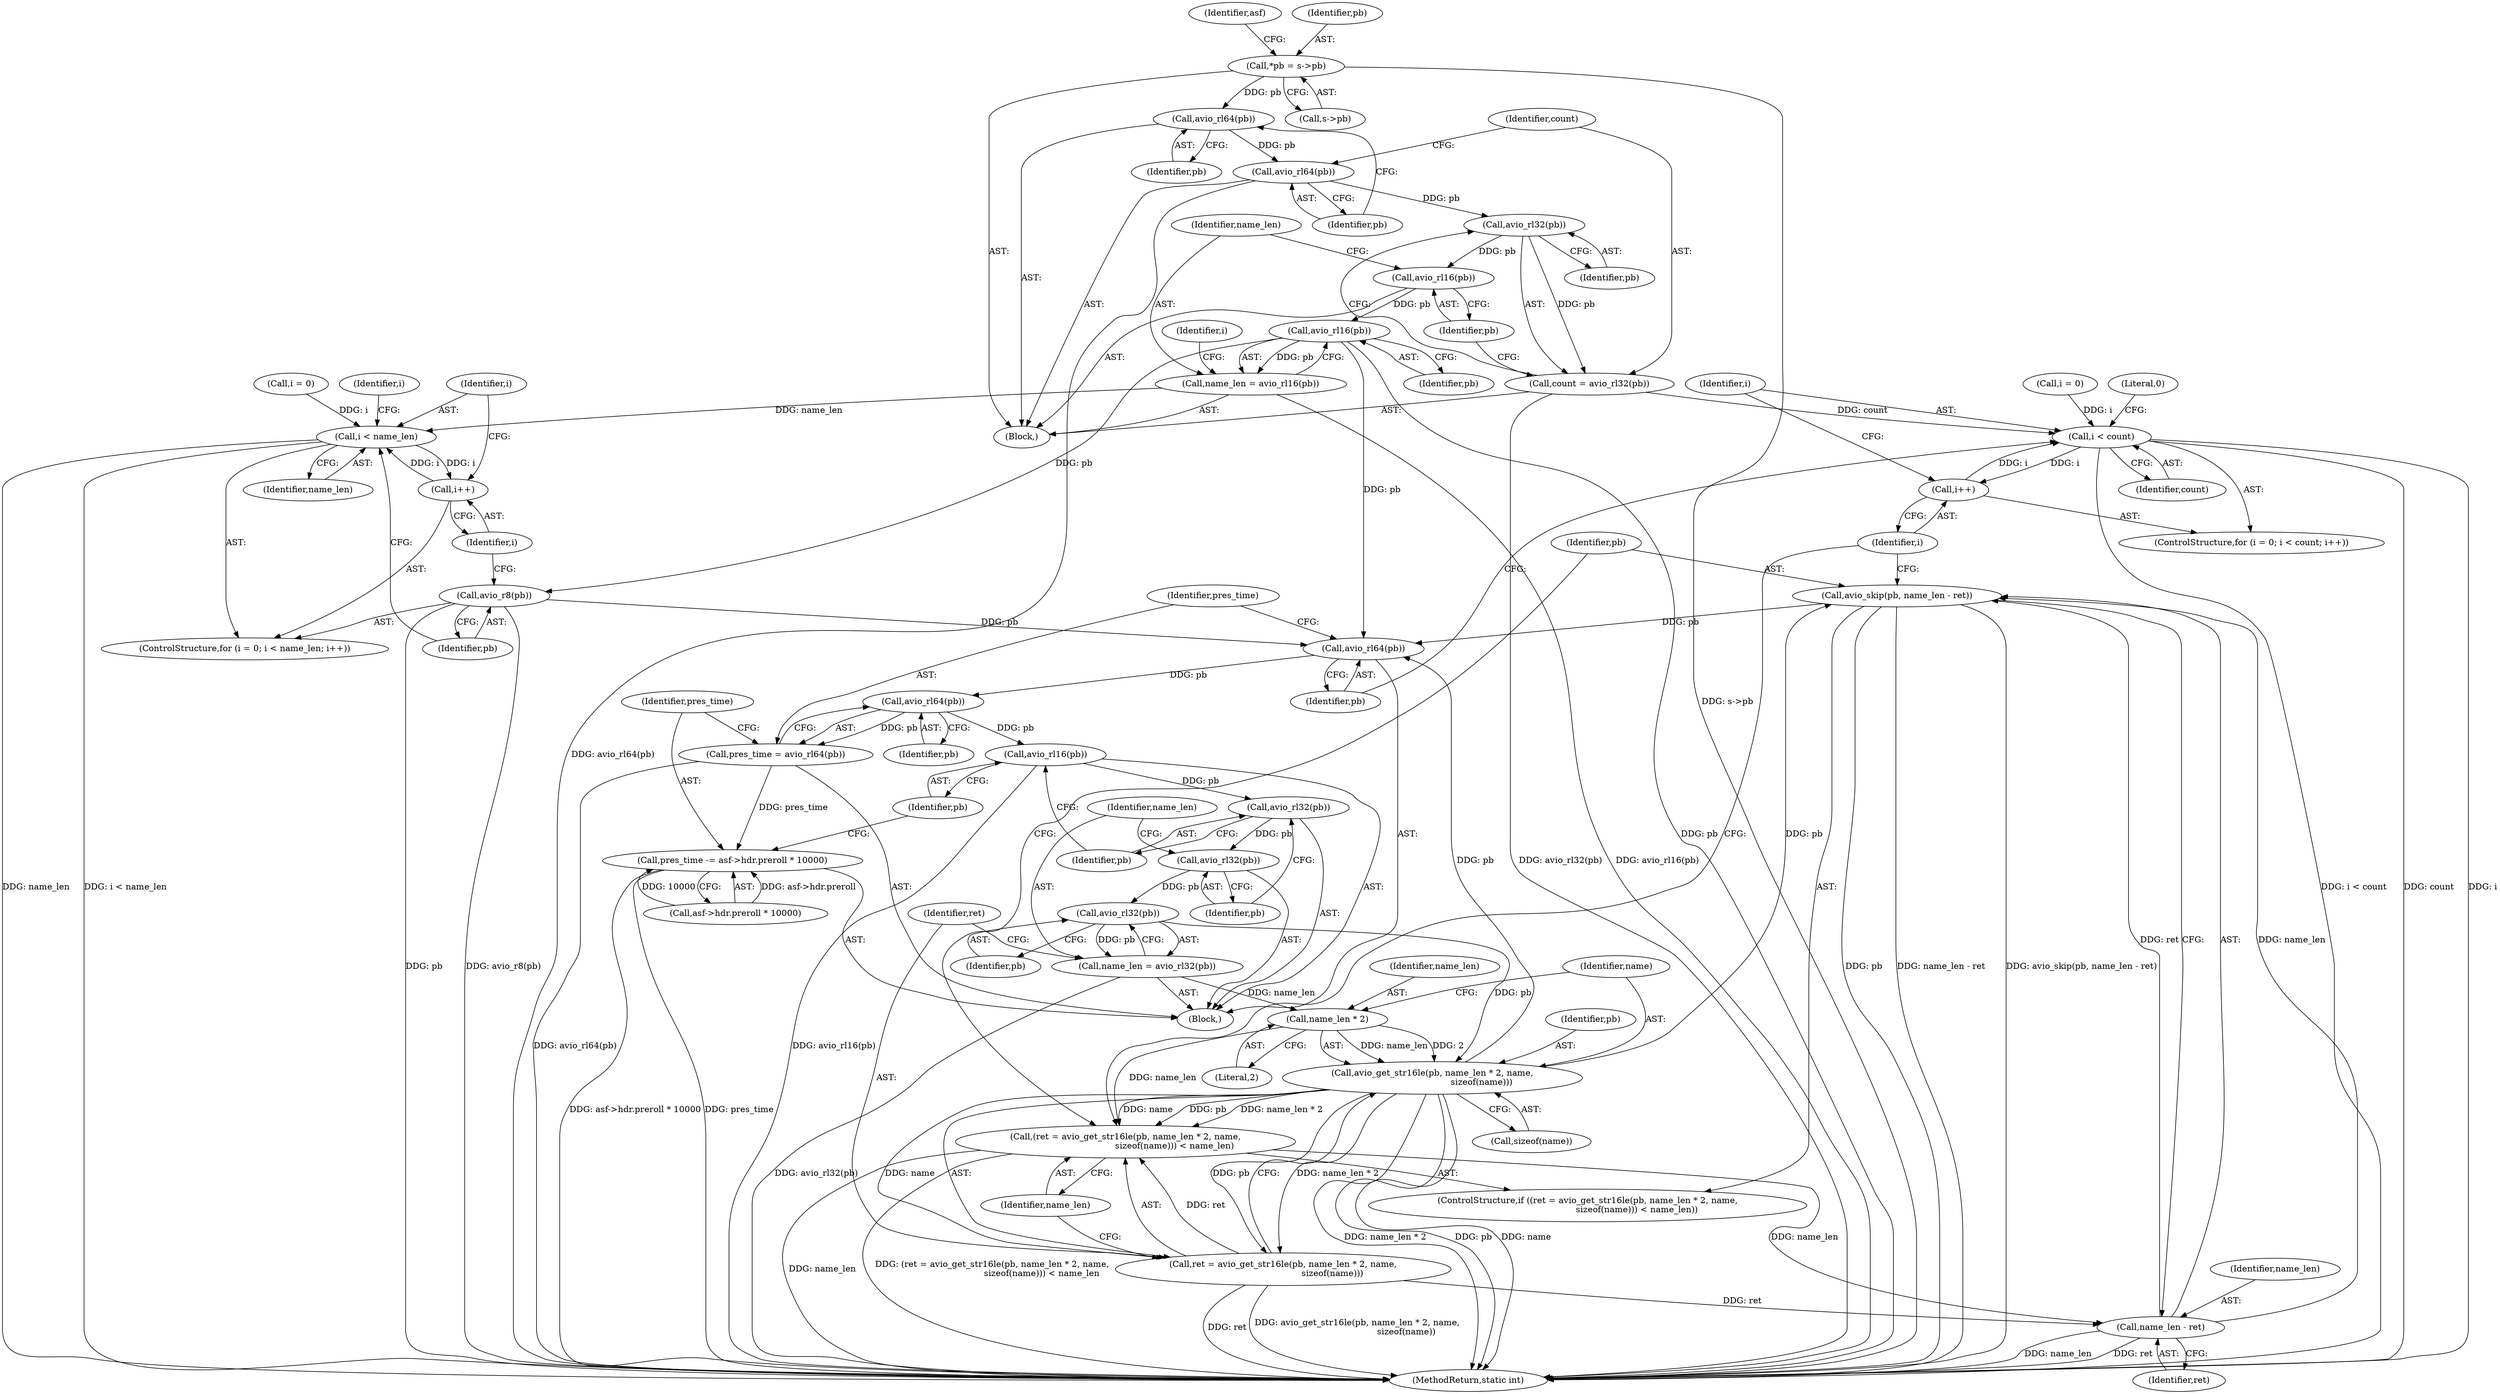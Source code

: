 digraph "1_FFmpeg_7f9ec5593e04827249e7aeb466da06a98a0d7329@pointer" {
"1000133" [label="(Call,avio_rl64(pb))"];
"1000117" [label="(Call,*pb = s->pb)"];
"1000135" [label="(Call,avio_rl64(pb))"];
"1000139" [label="(Call,avio_rl32(pb))"];
"1000137" [label="(Call,count = avio_rl32(pb))"];
"1000162" [label="(Call,i < count)"];
"1000165" [label="(Call,i++)"];
"1000141" [label="(Call,avio_rl16(pb))"];
"1000145" [label="(Call,avio_rl16(pb))"];
"1000143" [label="(Call,name_len = avio_rl16(pb))"];
"1000151" [label="(Call,i < name_len)"];
"1000154" [label="(Call,i++)"];
"1000156" [label="(Call,avio_r8(pb))"];
"1000170" [label="(Call,avio_rl64(pb))"];
"1000174" [label="(Call,avio_rl64(pb))"];
"1000172" [label="(Call,pres_time = avio_rl64(pb))"];
"1000176" [label="(Call,pres_time -= asf->hdr.preroll * 10000)"];
"1000185" [label="(Call,avio_rl16(pb))"];
"1000187" [label="(Call,avio_rl32(pb))"];
"1000189" [label="(Call,avio_rl32(pb))"];
"1000193" [label="(Call,avio_rl32(pb))"];
"1000191" [label="(Call,name_len = avio_rl32(pb))"];
"1000201" [label="(Call,name_len * 2)"];
"1000199" [label="(Call,avio_get_str16le(pb, name_len * 2, name,\n                                    sizeof(name)))"];
"1000196" [label="(Call,(ret = avio_get_str16le(pb, name_len * 2, name,\n                                    sizeof(name))) < name_len)"];
"1000210" [label="(Call,name_len - ret)"];
"1000208" [label="(Call,avio_skip(pb, name_len - ret))"];
"1000197" [label="(Call,ret = avio_get_str16le(pb, name_len * 2, name,\n                                    sizeof(name)))"];
"1000187" [label="(Call,avio_rl32(pb))"];
"1000146" [label="(Identifier,pb)"];
"1000176" [label="(Call,pres_time -= asf->hdr.preroll * 10000)"];
"1000145" [label="(Call,avio_rl16(pb))"];
"1000192" [label="(Identifier,name_len)"];
"1000203" [label="(Literal,2)"];
"1000172" [label="(Call,pres_time = avio_rl64(pb))"];
"1000140" [label="(Identifier,pb)"];
"1000142" [label="(Identifier,pb)"];
"1000165" [label="(Call,i++)"];
"1000185" [label="(Call,avio_rl16(pb))"];
"1000209" [label="(Identifier,pb)"];
"1000193" [label="(Call,avio_rl32(pb))"];
"1000115" [label="(Block,)"];
"1000119" [label="(Call,s->pb)"];
"1000186" [label="(Identifier,pb)"];
"1000212" [label="(Identifier,ret)"];
"1000189" [label="(Call,avio_rl32(pb))"];
"1000170" [label="(Call,avio_rl64(pb))"];
"1000137" [label="(Call,count = avio_rl32(pb))"];
"1000160" [label="(Identifier,i)"];
"1000199" [label="(Call,avio_get_str16le(pb, name_len * 2, name,\n                                    sizeof(name)))"];
"1000155" [label="(Identifier,i)"];
"1000175" [label="(Identifier,pb)"];
"1000164" [label="(Identifier,count)"];
"1000197" [label="(Call,ret = avio_get_str16le(pb, name_len * 2, name,\n                                    sizeof(name)))"];
"1000163" [label="(Identifier,i)"];
"1000204" [label="(Identifier,name)"];
"1000144" [label="(Identifier,name_len)"];
"1000162" [label="(Call,i < count)"];
"1000124" [label="(Identifier,asf)"];
"1000136" [label="(Identifier,pb)"];
"1000143" [label="(Call,name_len = avio_rl16(pb))"];
"1000166" [label="(Identifier,i)"];
"1000147" [label="(ControlStructure,for (i = 0; i < name_len; i++))"];
"1000152" [label="(Identifier,i)"];
"1000177" [label="(Identifier,pres_time)"];
"1000134" [label="(Identifier,pb)"];
"1000190" [label="(Identifier,pb)"];
"1000194" [label="(Identifier,pb)"];
"1000159" [label="(Call,i = 0)"];
"1000148" [label="(Call,i = 0)"];
"1000167" [label="(Block,)"];
"1000198" [label="(Identifier,ret)"];
"1000138" [label="(Identifier,count)"];
"1000117" [label="(Call,*pb = s->pb)"];
"1000135" [label="(Call,avio_rl64(pb))"];
"1000195" [label="(ControlStructure,if ((ret = avio_get_str16le(pb, name_len * 2, name,\n                                    sizeof(name))) < name_len))"];
"1000178" [label="(Call,asf->hdr.preroll * 10000)"];
"1000174" [label="(Call,avio_rl64(pb))"];
"1000196" [label="(Call,(ret = avio_get_str16le(pb, name_len * 2, name,\n                                    sizeof(name))) < name_len)"];
"1000208" [label="(Call,avio_skip(pb, name_len - ret))"];
"1000157" [label="(Identifier,pb)"];
"1000188" [label="(Identifier,pb)"];
"1000158" [label="(ControlStructure,for (i = 0; i < count; i++))"];
"1000139" [label="(Call,avio_rl32(pb))"];
"1000211" [label="(Identifier,name_len)"];
"1000153" [label="(Identifier,name_len)"];
"1000171" [label="(Identifier,pb)"];
"1000191" [label="(Call,name_len = avio_rl32(pb))"];
"1000173" [label="(Identifier,pres_time)"];
"1000156" [label="(Call,avio_r8(pb))"];
"1000215" [label="(Literal,0)"];
"1000149" [label="(Identifier,i)"];
"1000151" [label="(Call,i < name_len)"];
"1000216" [label="(MethodReturn,static int)"];
"1000205" [label="(Call,sizeof(name))"];
"1000141" [label="(Call,avio_rl16(pb))"];
"1000207" [label="(Identifier,name_len)"];
"1000202" [label="(Identifier,name_len)"];
"1000133" [label="(Call,avio_rl64(pb))"];
"1000154" [label="(Call,i++)"];
"1000118" [label="(Identifier,pb)"];
"1000201" [label="(Call,name_len * 2)"];
"1000200" [label="(Identifier,pb)"];
"1000210" [label="(Call,name_len - ret)"];
"1000133" -> "1000115"  [label="AST: "];
"1000133" -> "1000134"  [label="CFG: "];
"1000134" -> "1000133"  [label="AST: "];
"1000136" -> "1000133"  [label="CFG: "];
"1000117" -> "1000133"  [label="DDG: pb"];
"1000133" -> "1000135"  [label="DDG: pb"];
"1000117" -> "1000115"  [label="AST: "];
"1000117" -> "1000119"  [label="CFG: "];
"1000118" -> "1000117"  [label="AST: "];
"1000119" -> "1000117"  [label="AST: "];
"1000124" -> "1000117"  [label="CFG: "];
"1000117" -> "1000216"  [label="DDG: s->pb"];
"1000135" -> "1000115"  [label="AST: "];
"1000135" -> "1000136"  [label="CFG: "];
"1000136" -> "1000135"  [label="AST: "];
"1000138" -> "1000135"  [label="CFG: "];
"1000135" -> "1000216"  [label="DDG: avio_rl64(pb)"];
"1000135" -> "1000139"  [label="DDG: pb"];
"1000139" -> "1000137"  [label="AST: "];
"1000139" -> "1000140"  [label="CFG: "];
"1000140" -> "1000139"  [label="AST: "];
"1000137" -> "1000139"  [label="CFG: "];
"1000139" -> "1000137"  [label="DDG: pb"];
"1000139" -> "1000141"  [label="DDG: pb"];
"1000137" -> "1000115"  [label="AST: "];
"1000138" -> "1000137"  [label="AST: "];
"1000142" -> "1000137"  [label="CFG: "];
"1000137" -> "1000216"  [label="DDG: avio_rl32(pb)"];
"1000137" -> "1000162"  [label="DDG: count"];
"1000162" -> "1000158"  [label="AST: "];
"1000162" -> "1000164"  [label="CFG: "];
"1000163" -> "1000162"  [label="AST: "];
"1000164" -> "1000162"  [label="AST: "];
"1000171" -> "1000162"  [label="CFG: "];
"1000215" -> "1000162"  [label="CFG: "];
"1000162" -> "1000216"  [label="DDG: count"];
"1000162" -> "1000216"  [label="DDG: i"];
"1000162" -> "1000216"  [label="DDG: i < count"];
"1000159" -> "1000162"  [label="DDG: i"];
"1000165" -> "1000162"  [label="DDG: i"];
"1000162" -> "1000165"  [label="DDG: i"];
"1000165" -> "1000158"  [label="AST: "];
"1000165" -> "1000166"  [label="CFG: "];
"1000166" -> "1000165"  [label="AST: "];
"1000163" -> "1000165"  [label="CFG: "];
"1000141" -> "1000115"  [label="AST: "];
"1000141" -> "1000142"  [label="CFG: "];
"1000142" -> "1000141"  [label="AST: "];
"1000144" -> "1000141"  [label="CFG: "];
"1000141" -> "1000145"  [label="DDG: pb"];
"1000145" -> "1000143"  [label="AST: "];
"1000145" -> "1000146"  [label="CFG: "];
"1000146" -> "1000145"  [label="AST: "];
"1000143" -> "1000145"  [label="CFG: "];
"1000145" -> "1000216"  [label="DDG: pb"];
"1000145" -> "1000143"  [label="DDG: pb"];
"1000145" -> "1000156"  [label="DDG: pb"];
"1000145" -> "1000170"  [label="DDG: pb"];
"1000143" -> "1000115"  [label="AST: "];
"1000144" -> "1000143"  [label="AST: "];
"1000149" -> "1000143"  [label="CFG: "];
"1000143" -> "1000216"  [label="DDG: avio_rl16(pb)"];
"1000143" -> "1000151"  [label="DDG: name_len"];
"1000151" -> "1000147"  [label="AST: "];
"1000151" -> "1000153"  [label="CFG: "];
"1000152" -> "1000151"  [label="AST: "];
"1000153" -> "1000151"  [label="AST: "];
"1000157" -> "1000151"  [label="CFG: "];
"1000160" -> "1000151"  [label="CFG: "];
"1000151" -> "1000216"  [label="DDG: i < name_len"];
"1000151" -> "1000216"  [label="DDG: name_len"];
"1000154" -> "1000151"  [label="DDG: i"];
"1000148" -> "1000151"  [label="DDG: i"];
"1000151" -> "1000154"  [label="DDG: i"];
"1000154" -> "1000147"  [label="AST: "];
"1000154" -> "1000155"  [label="CFG: "];
"1000155" -> "1000154"  [label="AST: "];
"1000152" -> "1000154"  [label="CFG: "];
"1000156" -> "1000147"  [label="AST: "];
"1000156" -> "1000157"  [label="CFG: "];
"1000157" -> "1000156"  [label="AST: "];
"1000155" -> "1000156"  [label="CFG: "];
"1000156" -> "1000216"  [label="DDG: avio_r8(pb)"];
"1000156" -> "1000216"  [label="DDG: pb"];
"1000156" -> "1000170"  [label="DDG: pb"];
"1000170" -> "1000167"  [label="AST: "];
"1000170" -> "1000171"  [label="CFG: "];
"1000171" -> "1000170"  [label="AST: "];
"1000173" -> "1000170"  [label="CFG: "];
"1000208" -> "1000170"  [label="DDG: pb"];
"1000199" -> "1000170"  [label="DDG: pb"];
"1000170" -> "1000174"  [label="DDG: pb"];
"1000174" -> "1000172"  [label="AST: "];
"1000174" -> "1000175"  [label="CFG: "];
"1000175" -> "1000174"  [label="AST: "];
"1000172" -> "1000174"  [label="CFG: "];
"1000174" -> "1000172"  [label="DDG: pb"];
"1000174" -> "1000185"  [label="DDG: pb"];
"1000172" -> "1000167"  [label="AST: "];
"1000173" -> "1000172"  [label="AST: "];
"1000177" -> "1000172"  [label="CFG: "];
"1000172" -> "1000216"  [label="DDG: avio_rl64(pb)"];
"1000172" -> "1000176"  [label="DDG: pres_time"];
"1000176" -> "1000167"  [label="AST: "];
"1000176" -> "1000178"  [label="CFG: "];
"1000177" -> "1000176"  [label="AST: "];
"1000178" -> "1000176"  [label="AST: "];
"1000186" -> "1000176"  [label="CFG: "];
"1000176" -> "1000216"  [label="DDG: pres_time"];
"1000176" -> "1000216"  [label="DDG: asf->hdr.preroll * 10000"];
"1000178" -> "1000176"  [label="DDG: asf->hdr.preroll"];
"1000178" -> "1000176"  [label="DDG: 10000"];
"1000185" -> "1000167"  [label="AST: "];
"1000185" -> "1000186"  [label="CFG: "];
"1000186" -> "1000185"  [label="AST: "];
"1000188" -> "1000185"  [label="CFG: "];
"1000185" -> "1000216"  [label="DDG: avio_rl16(pb)"];
"1000185" -> "1000187"  [label="DDG: pb"];
"1000187" -> "1000167"  [label="AST: "];
"1000187" -> "1000188"  [label="CFG: "];
"1000188" -> "1000187"  [label="AST: "];
"1000190" -> "1000187"  [label="CFG: "];
"1000187" -> "1000189"  [label="DDG: pb"];
"1000189" -> "1000167"  [label="AST: "];
"1000189" -> "1000190"  [label="CFG: "];
"1000190" -> "1000189"  [label="AST: "];
"1000192" -> "1000189"  [label="CFG: "];
"1000189" -> "1000193"  [label="DDG: pb"];
"1000193" -> "1000191"  [label="AST: "];
"1000193" -> "1000194"  [label="CFG: "];
"1000194" -> "1000193"  [label="AST: "];
"1000191" -> "1000193"  [label="CFG: "];
"1000193" -> "1000191"  [label="DDG: pb"];
"1000193" -> "1000199"  [label="DDG: pb"];
"1000191" -> "1000167"  [label="AST: "];
"1000192" -> "1000191"  [label="AST: "];
"1000198" -> "1000191"  [label="CFG: "];
"1000191" -> "1000216"  [label="DDG: avio_rl32(pb)"];
"1000191" -> "1000201"  [label="DDG: name_len"];
"1000201" -> "1000199"  [label="AST: "];
"1000201" -> "1000203"  [label="CFG: "];
"1000202" -> "1000201"  [label="AST: "];
"1000203" -> "1000201"  [label="AST: "];
"1000204" -> "1000201"  [label="CFG: "];
"1000201" -> "1000199"  [label="DDG: name_len"];
"1000201" -> "1000199"  [label="DDG: 2"];
"1000201" -> "1000196"  [label="DDG: name_len"];
"1000199" -> "1000197"  [label="AST: "];
"1000199" -> "1000205"  [label="CFG: "];
"1000200" -> "1000199"  [label="AST: "];
"1000204" -> "1000199"  [label="AST: "];
"1000205" -> "1000199"  [label="AST: "];
"1000197" -> "1000199"  [label="CFG: "];
"1000199" -> "1000216"  [label="DDG: name_len * 2"];
"1000199" -> "1000216"  [label="DDG: pb"];
"1000199" -> "1000216"  [label="DDG: name"];
"1000199" -> "1000196"  [label="DDG: pb"];
"1000199" -> "1000196"  [label="DDG: name_len * 2"];
"1000199" -> "1000196"  [label="DDG: name"];
"1000199" -> "1000197"  [label="DDG: pb"];
"1000199" -> "1000197"  [label="DDG: name_len * 2"];
"1000199" -> "1000197"  [label="DDG: name"];
"1000199" -> "1000208"  [label="DDG: pb"];
"1000196" -> "1000195"  [label="AST: "];
"1000196" -> "1000207"  [label="CFG: "];
"1000197" -> "1000196"  [label="AST: "];
"1000207" -> "1000196"  [label="AST: "];
"1000209" -> "1000196"  [label="CFG: "];
"1000166" -> "1000196"  [label="CFG: "];
"1000196" -> "1000216"  [label="DDG: name_len"];
"1000196" -> "1000216"  [label="DDG: (ret = avio_get_str16le(pb, name_len * 2, name,\n                                    sizeof(name))) < name_len"];
"1000197" -> "1000196"  [label="DDG: ret"];
"1000196" -> "1000210"  [label="DDG: name_len"];
"1000210" -> "1000208"  [label="AST: "];
"1000210" -> "1000212"  [label="CFG: "];
"1000211" -> "1000210"  [label="AST: "];
"1000212" -> "1000210"  [label="AST: "];
"1000208" -> "1000210"  [label="CFG: "];
"1000210" -> "1000216"  [label="DDG: ret"];
"1000210" -> "1000216"  [label="DDG: name_len"];
"1000210" -> "1000208"  [label="DDG: name_len"];
"1000210" -> "1000208"  [label="DDG: ret"];
"1000197" -> "1000210"  [label="DDG: ret"];
"1000208" -> "1000195"  [label="AST: "];
"1000209" -> "1000208"  [label="AST: "];
"1000166" -> "1000208"  [label="CFG: "];
"1000208" -> "1000216"  [label="DDG: pb"];
"1000208" -> "1000216"  [label="DDG: name_len - ret"];
"1000208" -> "1000216"  [label="DDG: avio_skip(pb, name_len - ret)"];
"1000198" -> "1000197"  [label="AST: "];
"1000207" -> "1000197"  [label="CFG: "];
"1000197" -> "1000216"  [label="DDG: avio_get_str16le(pb, name_len * 2, name,\n                                    sizeof(name))"];
"1000197" -> "1000216"  [label="DDG: ret"];
}
